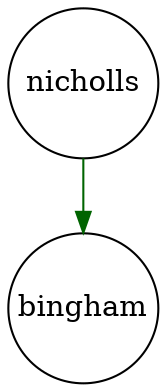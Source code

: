 digraph fullagr_nicholls_bingham { 
 K=0.6 
 "nicholls" -> { "bingham" } [color="darkgreen", arrowhead="normal", penwidth=1, href="#123"]; 
 "nicholls" [shape="circle", fixedsize="true", height=1, width=1, style="filled", fillcolor="white", href="#nicholls"]; 
 "bingham" [shape="circle", fixedsize="true", height=1, width=1, style="filled", fillcolor="white", href="#bingham"]; 

}